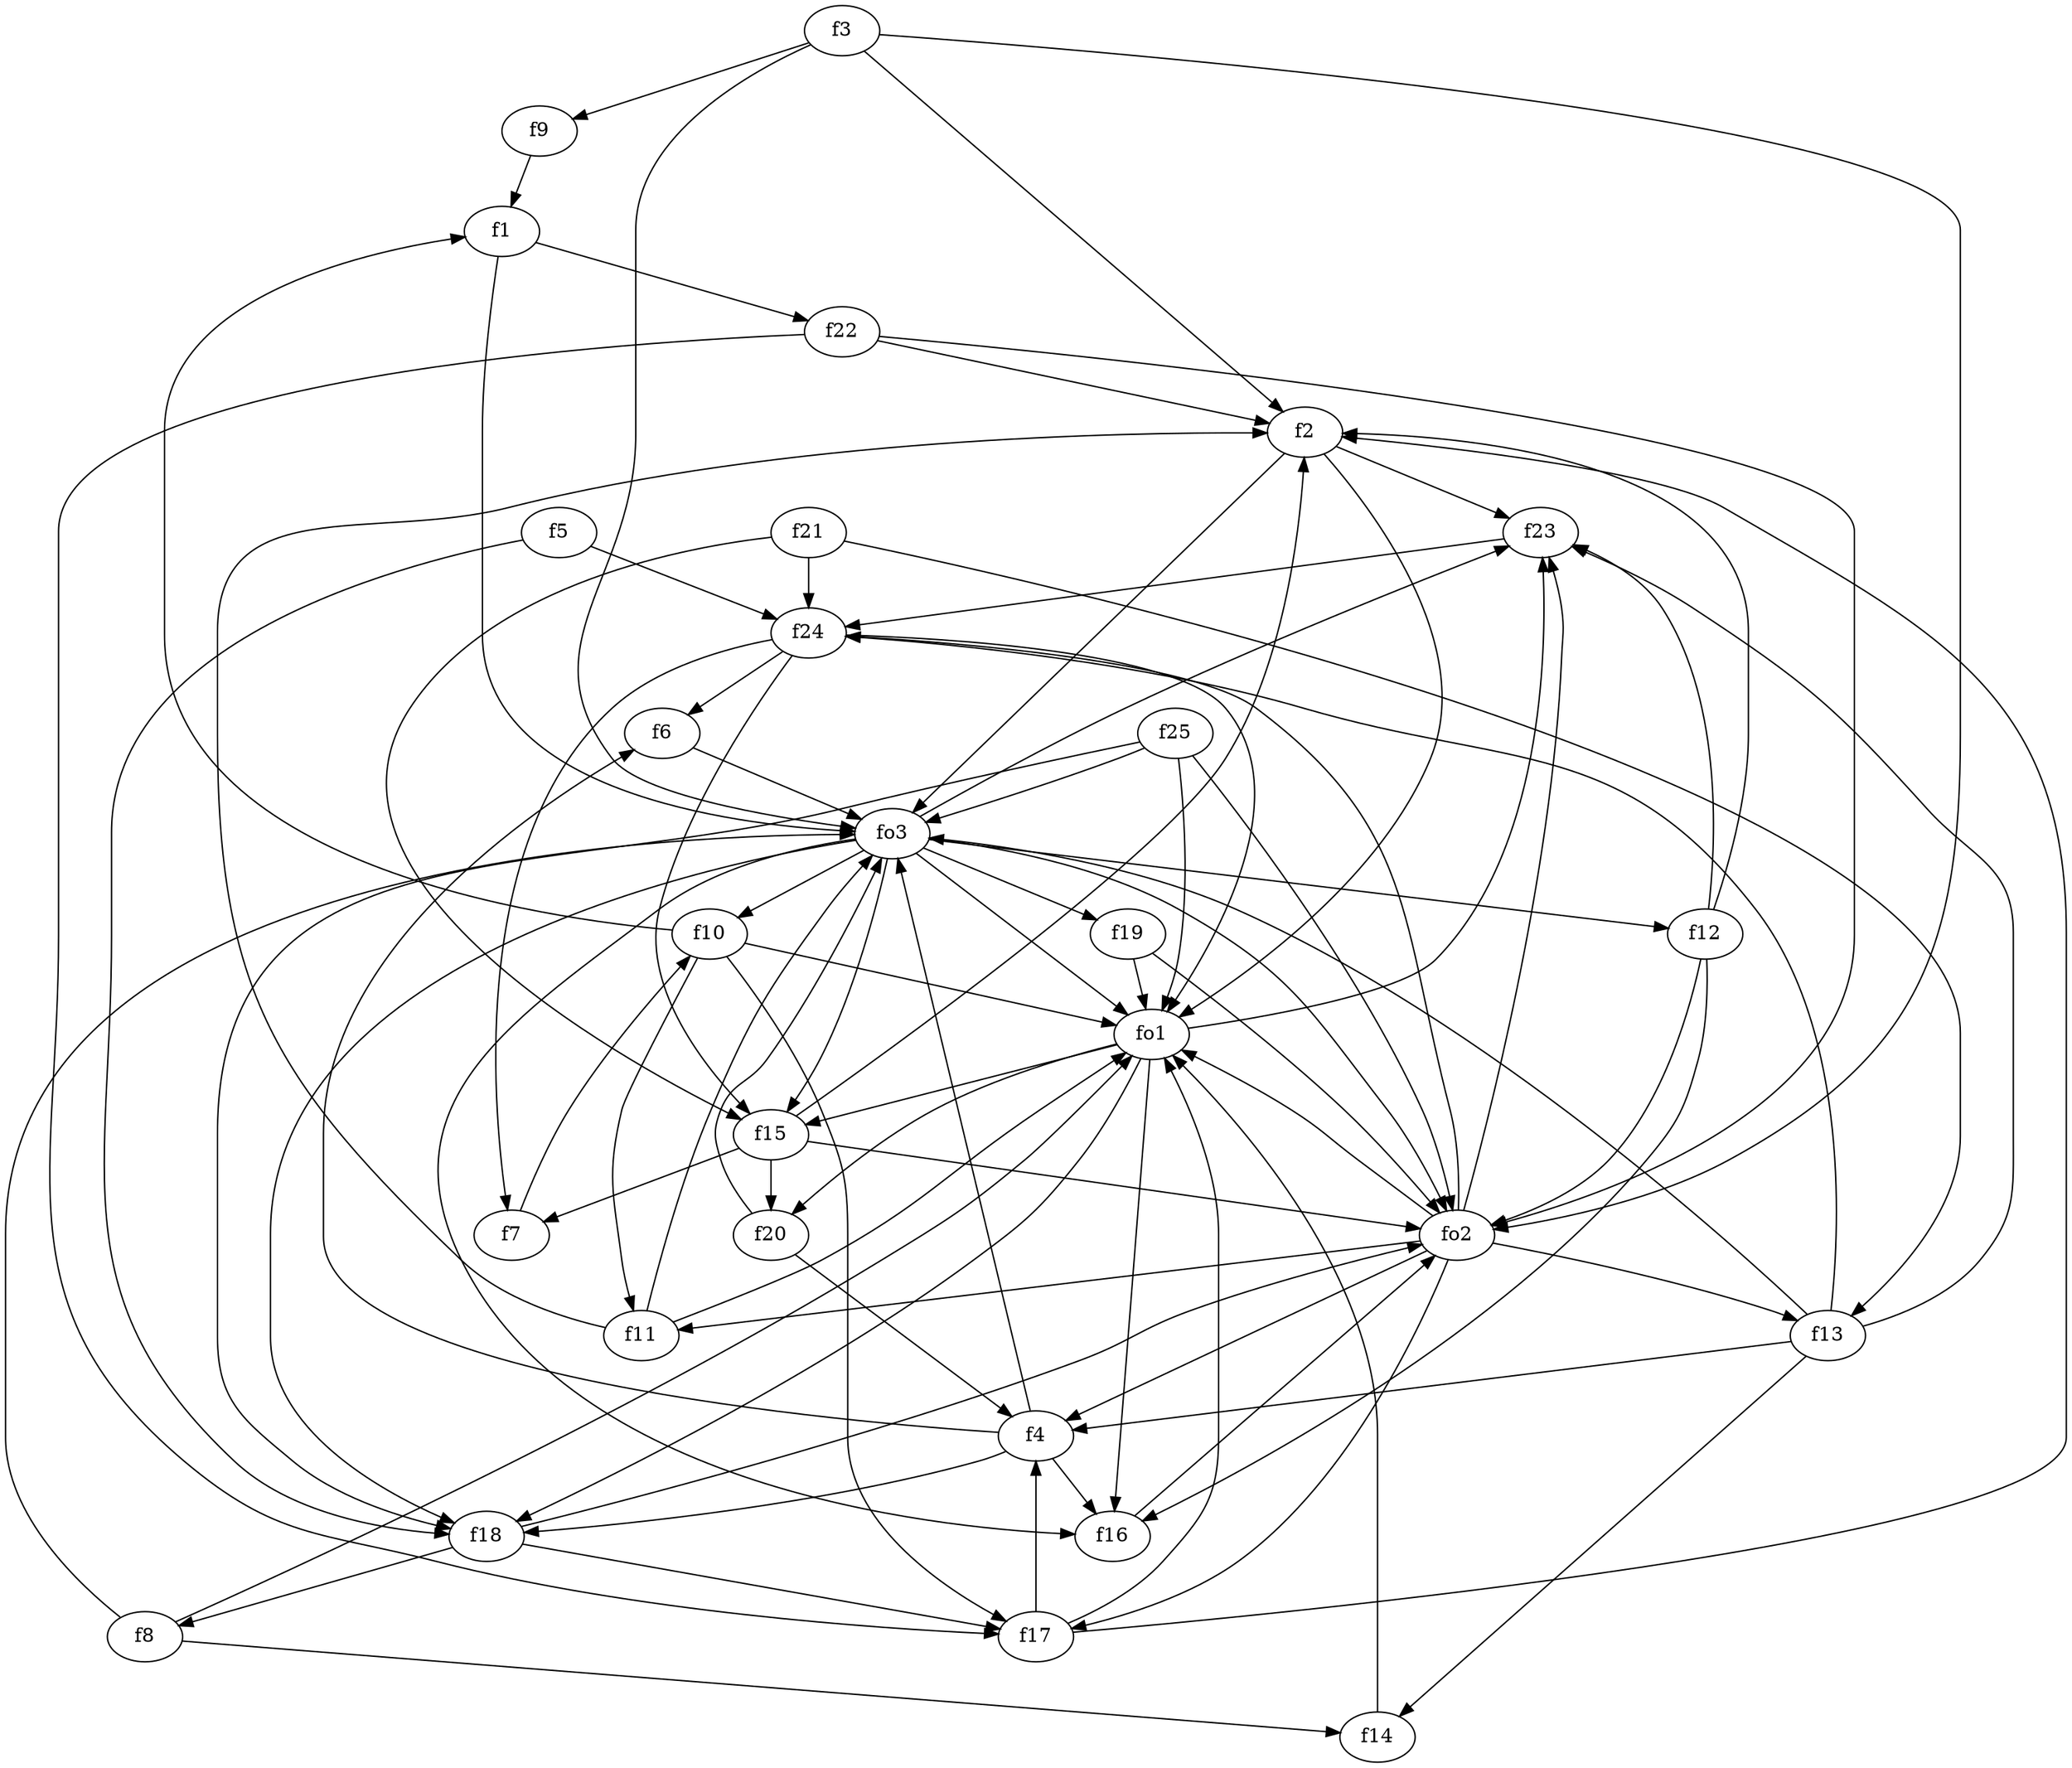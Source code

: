 strict digraph  {
f1;
f2;
f3;
f4;
f5;
f6;
f7;
f8;
f9;
f10;
f11;
f12;
f13;
f14;
f15;
f16;
f17;
f18;
f19;
f20;
f21;
f22;
f23;
f24;
f25;
fo1;
fo2;
fo3;
f1 -> fo3  [weight=2];
f1 -> f22  [weight=2];
f2 -> fo1  [weight=2];
f2 -> fo3  [weight=2];
f2 -> f23  [weight=2];
f3 -> fo3  [weight=2];
f3 -> f2  [weight=2];
f3 -> fo2  [weight=2];
f3 -> f9  [weight=2];
f4 -> fo3  [weight=2];
f4 -> f16  [weight=2];
f4 -> f6  [weight=2];
f4 -> f18  [weight=2];
f5 -> f18  [weight=2];
f5 -> f24  [weight=2];
f6 -> fo3  [weight=2];
f7 -> f10  [weight=2];
f8 -> fo3  [weight=2];
f8 -> fo1  [weight=2];
f8 -> f14  [weight=2];
f9 -> f1  [weight=2];
f10 -> f1  [weight=2];
f10 -> fo1  [weight=2];
f10 -> f11  [weight=2];
f10 -> f17  [weight=2];
f11 -> fo1  [weight=2];
f11 -> fo3  [weight=2];
f11 -> f2  [weight=2];
f12 -> fo2  [weight=2];
f12 -> f2  [weight=2];
f12 -> f16  [weight=2];
f12 -> f23  [weight=2];
f13 -> f24  [weight=2];
f13 -> f14  [weight=2];
f13 -> f23  [weight=2];
f13 -> fo3  [weight=2];
f13 -> f4  [weight=2];
f14 -> fo1  [weight=2];
f15 -> f7  [weight=2];
f15 -> fo2  [weight=2];
f15 -> f20  [weight=2];
f15 -> f2  [weight=2];
f16 -> fo2  [weight=2];
f17 -> f4  [weight=2];
f17 -> fo1  [weight=2];
f17 -> f2  [weight=2];
f18 -> f8  [weight=2];
f18 -> f17  [weight=2];
f18 -> fo2  [weight=2];
f19 -> fo1  [weight=2];
f19 -> fo2  [weight=2];
f20 -> f4  [weight=2];
f20 -> fo3  [weight=2];
f21 -> f15  [weight=2];
f21 -> f24  [weight=2];
f21 -> f13  [weight=2];
f22 -> f17  [weight=2];
f22 -> fo2  [weight=2];
f22 -> f2  [weight=2];
f23 -> f24  [weight=2];
f24 -> f7  [weight=2];
f24 -> f6  [weight=2];
f24 -> f15  [weight=2];
f24 -> fo1  [weight=2];
f25 -> fo1  [weight=2];
f25 -> fo2  [weight=2];
f25 -> fo3  [weight=2];
f25 -> f18  [weight=2];
fo1 -> f20  [weight=2];
fo1 -> f16  [weight=2];
fo1 -> f15  [weight=2];
fo1 -> f18  [weight=2];
fo1 -> f23  [weight=2];
fo2 -> f4  [weight=2];
fo2 -> fo1  [weight=2];
fo2 -> f11  [weight=2];
fo2 -> f23  [weight=2];
fo2 -> f24  [weight=2];
fo2 -> f13  [weight=2];
fo2 -> f17  [weight=2];
fo3 -> f19  [weight=2];
fo3 -> fo1  [weight=2];
fo3 -> fo2  [weight=2];
fo3 -> f18  [weight=2];
fo3 -> f15  [weight=2];
fo3 -> f23  [weight=2];
fo3 -> f12  [weight=2];
fo3 -> f10  [weight=2];
fo3 -> f16  [weight=2];
}
